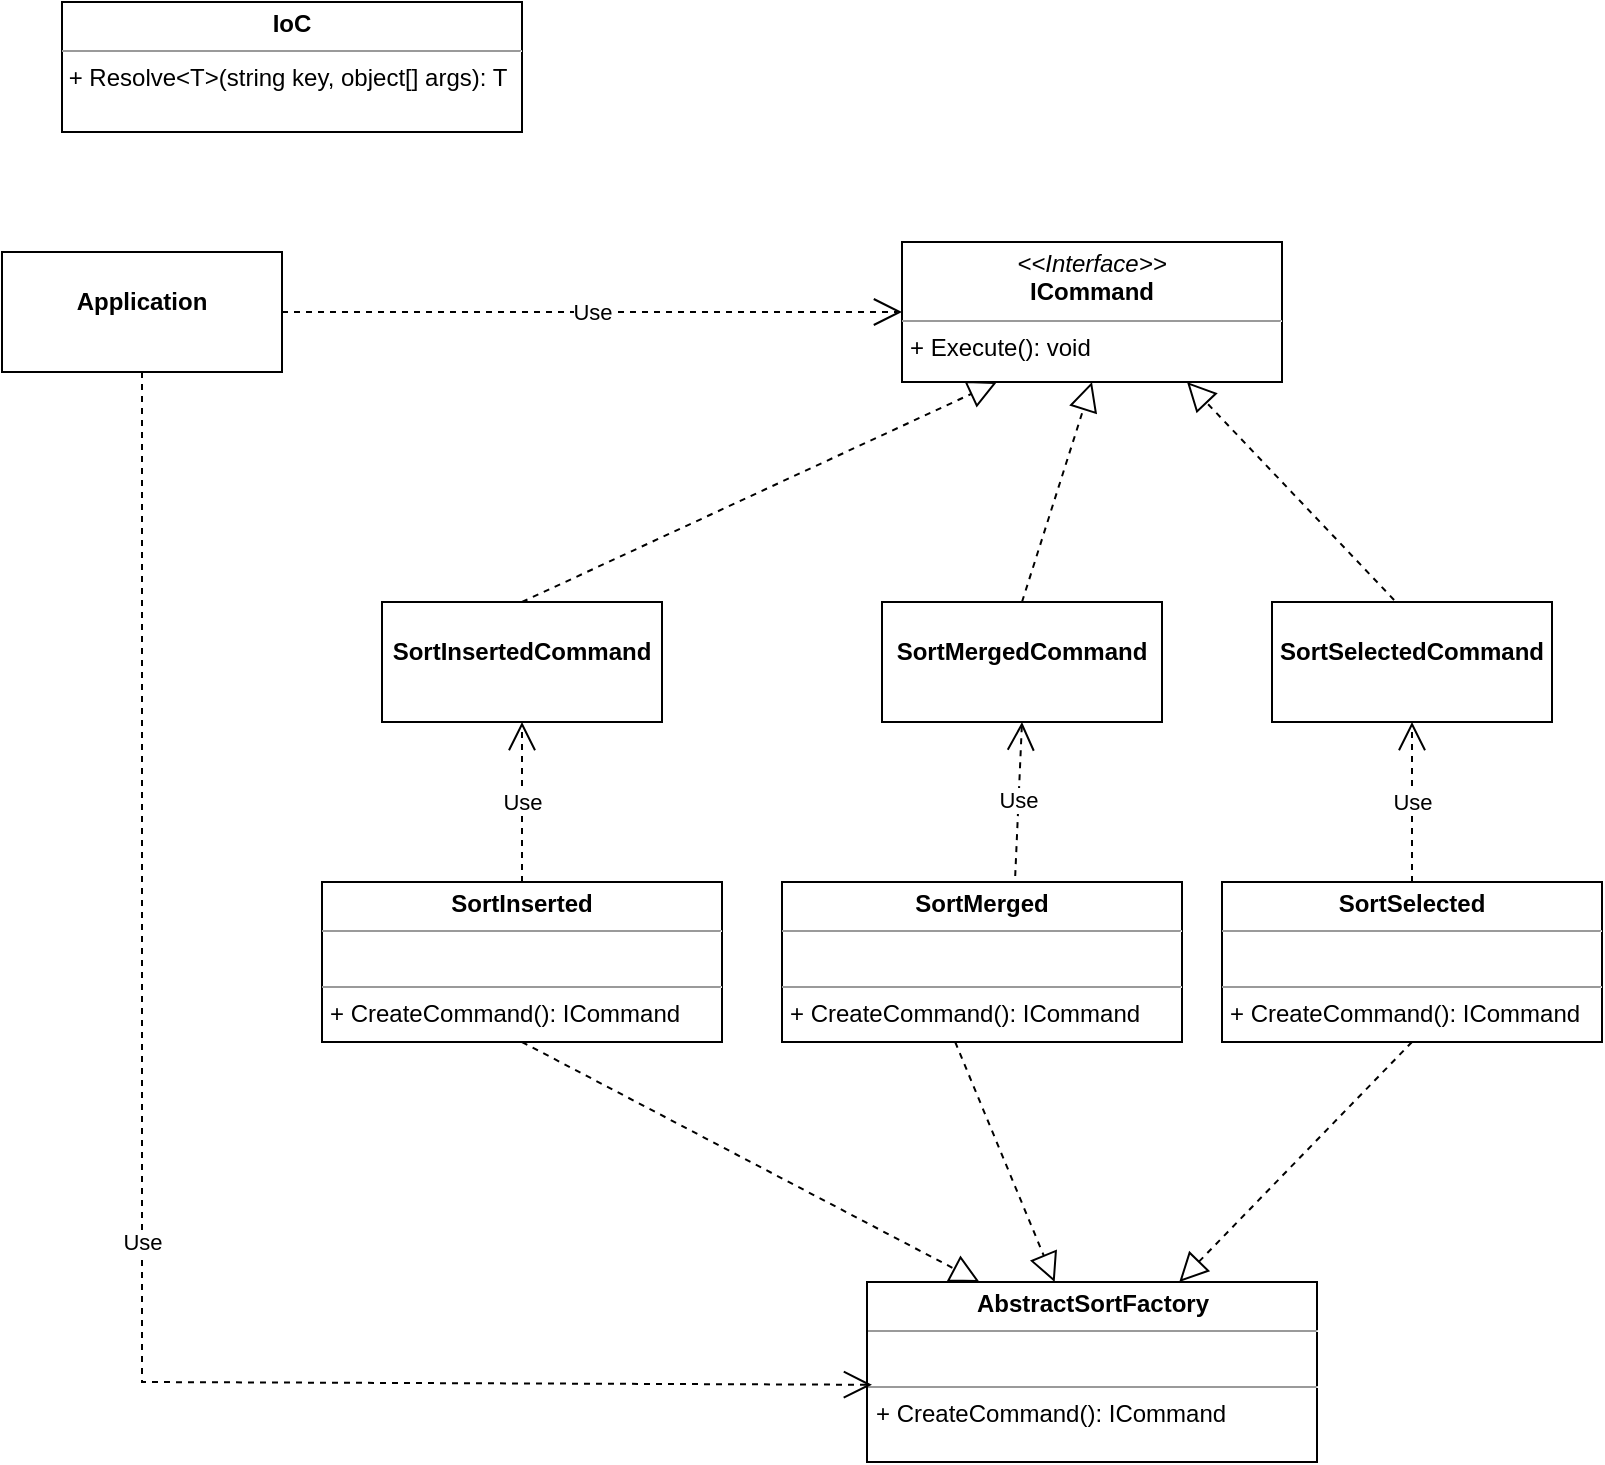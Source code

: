 <mxfile version="21.5.0" type="github" pages="2">
  <diagram id="C5RBs43oDa-KdzZeNtuy" name="Page-1">
    <mxGraphModel dx="1434" dy="908" grid="1" gridSize="10" guides="1" tooltips="1" connect="1" arrows="1" fold="1" page="1" pageScale="1" pageWidth="827" pageHeight="1169" math="0" shadow="0">
      <root>
        <mxCell id="WIyWlLk6GJQsqaUBKTNV-0" />
        <mxCell id="WIyWlLk6GJQsqaUBKTNV-1" parent="WIyWlLk6GJQsqaUBKTNV-0" />
        <mxCell id="_O13XTmmpQAEjjd1Edn_-1" value="&lt;p style=&quot;margin:0px;margin-top:4px;text-align:center;&quot;&gt;&lt;i&gt;&amp;lt;&amp;lt;Interface&amp;gt;&amp;gt;&lt;/i&gt;&lt;br&gt;&lt;b&gt;ICommand&lt;/b&gt;&lt;/p&gt;&lt;hr size=&quot;1&quot;&gt;&lt;p style=&quot;margin:0px;margin-left:4px;&quot;&gt;&lt;span style=&quot;background-color: initial;&quot;&gt;+ Execute(): void&amp;nbsp;&lt;/span&gt;&lt;br&gt;&lt;/p&gt;" style="verticalAlign=top;align=left;overflow=fill;fontSize=12;fontFamily=Helvetica;html=1;whiteSpace=wrap;" vertex="1" parent="WIyWlLk6GJQsqaUBKTNV-1">
          <mxGeometry x="460" y="160" width="190" height="70" as="geometry" />
        </mxCell>
        <mxCell id="_O13XTmmpQAEjjd1Edn_-2" value="&lt;p style=&quot;margin:0px;margin-top:4px;text-align:center;&quot;&gt;&lt;br&gt;&lt;b&gt;SortInsertedCommand&lt;/b&gt;&lt;/p&gt;" style="verticalAlign=top;align=left;overflow=fill;fontSize=12;fontFamily=Helvetica;html=1;whiteSpace=wrap;" vertex="1" parent="WIyWlLk6GJQsqaUBKTNV-1">
          <mxGeometry x="200" y="340" width="140" height="60" as="geometry" />
        </mxCell>
        <mxCell id="_O13XTmmpQAEjjd1Edn_-3" value="&lt;p style=&quot;margin:0px;margin-top:4px;text-align:center;&quot;&gt;&lt;br&gt;&lt;b&gt;SortMergedCommand&lt;/b&gt;&lt;/p&gt;" style="verticalAlign=top;align=left;overflow=fill;fontSize=12;fontFamily=Helvetica;html=1;whiteSpace=wrap;" vertex="1" parent="WIyWlLk6GJQsqaUBKTNV-1">
          <mxGeometry x="450" y="340" width="140" height="60" as="geometry" />
        </mxCell>
        <mxCell id="_O13XTmmpQAEjjd1Edn_-4" value="&lt;p style=&quot;margin:0px;margin-top:4px;text-align:center;&quot;&gt;&lt;br&gt;&lt;b&gt;SortSelectedCommand&lt;/b&gt;&lt;/p&gt;" style="verticalAlign=top;align=left;overflow=fill;fontSize=12;fontFamily=Helvetica;html=1;whiteSpace=wrap;" vertex="1" parent="WIyWlLk6GJQsqaUBKTNV-1">
          <mxGeometry x="645" y="340" width="140" height="60" as="geometry" />
        </mxCell>
        <mxCell id="_O13XTmmpQAEjjd1Edn_-5" value="" style="endArrow=block;dashed=1;endFill=0;endSize=12;html=1;rounded=0;entryX=0.25;entryY=1;entryDx=0;entryDy=0;exitX=0.5;exitY=0;exitDx=0;exitDy=0;" edge="1" parent="WIyWlLk6GJQsqaUBKTNV-1" source="_O13XTmmpQAEjjd1Edn_-2" target="_O13XTmmpQAEjjd1Edn_-1">
          <mxGeometry width="160" relative="1" as="geometry">
            <mxPoint x="320" y="470" as="sourcePoint" />
            <mxPoint x="480" y="470" as="targetPoint" />
          </mxGeometry>
        </mxCell>
        <mxCell id="_O13XTmmpQAEjjd1Edn_-6" value="" style="endArrow=block;dashed=1;endFill=0;endSize=12;html=1;rounded=0;exitX=0.5;exitY=0;exitDx=0;exitDy=0;exitPerimeter=0;entryX=0.5;entryY=1;entryDx=0;entryDy=0;" edge="1" parent="WIyWlLk6GJQsqaUBKTNV-1" source="_O13XTmmpQAEjjd1Edn_-3" target="_O13XTmmpQAEjjd1Edn_-1">
          <mxGeometry width="160" relative="1" as="geometry">
            <mxPoint x="580" y="270" as="sourcePoint" />
            <mxPoint x="570" y="140" as="targetPoint" />
          </mxGeometry>
        </mxCell>
        <mxCell id="_O13XTmmpQAEjjd1Edn_-7" value="" style="endArrow=block;dashed=1;endFill=0;endSize=12;html=1;rounded=0;entryX=0.75;entryY=1;entryDx=0;entryDy=0;exitX=0.436;exitY=-0.017;exitDx=0;exitDy=0;exitPerimeter=0;" edge="1" parent="WIyWlLk6GJQsqaUBKTNV-1" source="_O13XTmmpQAEjjd1Edn_-4" target="_O13XTmmpQAEjjd1Edn_-1">
          <mxGeometry width="160" relative="1" as="geometry">
            <mxPoint x="460" y="220" as="sourcePoint" />
            <mxPoint x="595" y="160" as="targetPoint" />
          </mxGeometry>
        </mxCell>
        <object label="&lt;p style=&quot;margin:0px;margin-top:4px;text-align:center;&quot;&gt;&lt;b&gt;IoC&lt;/b&gt;&lt;/p&gt;&lt;hr size=&quot;1&quot;&gt;&lt;p style=&quot;margin:0px;margin-left:4px;&quot;&gt;&lt;/p&gt;&amp;nbsp;+ Resolve&amp;lt;T&amp;gt;(string key, object[] args): T" ew="df" id="_O13XTmmpQAEjjd1Edn_-11">
          <mxCell style="verticalAlign=top;align=left;overflow=fill;fontSize=12;fontFamily=Helvetica;html=1;whiteSpace=wrap;" vertex="1" parent="WIyWlLk6GJQsqaUBKTNV-1">
            <mxGeometry x="40" y="40" width="230" height="65" as="geometry" />
          </mxCell>
        </object>
        <mxCell id="_O13XTmmpQAEjjd1Edn_-13" value="Use" style="endArrow=open;endSize=12;dashed=1;html=1;rounded=0;entryX=0;entryY=0.5;entryDx=0;entryDy=0;" edge="1" parent="WIyWlLk6GJQsqaUBKTNV-1" source="_O13XTmmpQAEjjd1Edn_-33" target="_O13XTmmpQAEjjd1Edn_-1">
          <mxGeometry width="160" relative="1" as="geometry">
            <mxPoint x="255" y="230" as="sourcePoint" />
            <mxPoint x="400" y="230" as="targetPoint" />
          </mxGeometry>
        </mxCell>
        <mxCell id="_O13XTmmpQAEjjd1Edn_-20" value="&lt;p style=&quot;margin:0px;margin-top:4px;text-align:center;&quot;&gt;&lt;b style=&quot;border-color: var(--border-color);&quot;&gt;AbstractSortFactory&lt;/b&gt;&lt;br&gt;&lt;/p&gt;&lt;hr size=&quot;1&quot;&gt;&lt;p style=&quot;margin:0px;margin-left:4px;&quot;&gt;&lt;br&gt;&lt;/p&gt;&lt;hr size=&quot;1&quot;&gt;&lt;p style=&quot;margin:0px;margin-left:4px;&quot;&gt;&lt;span style=&quot;border-color: var(--border-color); text-align: center;&quot;&gt;+ CreateCommand():&amp;nbsp;&lt;span style=&quot;border-color: var(--border-color);&quot;&gt;ICommand&lt;/span&gt;&lt;/span&gt;&lt;br&gt;&lt;/p&gt;" style="verticalAlign=top;align=left;overflow=fill;fontSize=12;fontFamily=Helvetica;html=1;whiteSpace=wrap;" vertex="1" parent="WIyWlLk6GJQsqaUBKTNV-1">
          <mxGeometry x="442.5" y="680" width="225" height="90" as="geometry" />
        </mxCell>
        <mxCell id="_O13XTmmpQAEjjd1Edn_-22" value="&lt;p style=&quot;margin:0px;margin-top:4px;text-align:center;&quot;&gt;&lt;b style=&quot;border-color: var(--border-color);&quot;&gt;SortInserted&lt;/b&gt;&lt;br&gt;&lt;/p&gt;&lt;hr size=&quot;1&quot;&gt;&lt;p style=&quot;margin:0px;margin-left:4px;&quot;&gt;&lt;br&gt;&lt;/p&gt;&lt;hr size=&quot;1&quot;&gt;&lt;p style=&quot;margin:0px;margin-left:4px;&quot;&gt;+ CreateCommand():&amp;nbsp;&lt;span style=&quot;border-color: var(--border-color); text-align: center;&quot;&gt;ICommand&lt;/span&gt;&lt;br&gt;&lt;/p&gt;" style="verticalAlign=top;align=left;overflow=fill;fontSize=12;fontFamily=Helvetica;html=1;whiteSpace=wrap;" vertex="1" parent="WIyWlLk6GJQsqaUBKTNV-1">
          <mxGeometry x="170" y="480" width="200" height="80" as="geometry" />
        </mxCell>
        <mxCell id="_O13XTmmpQAEjjd1Edn_-23" value="&lt;p style=&quot;margin:0px;margin-top:4px;text-align:center;&quot;&gt;&lt;b style=&quot;border-color: var(--border-color);&quot;&gt;SortMerged&lt;/b&gt;&lt;br&gt;&lt;/p&gt;&lt;hr size=&quot;1&quot;&gt;&lt;p style=&quot;margin:0px;margin-left:4px;&quot;&gt;&lt;br&gt;&lt;/p&gt;&lt;hr size=&quot;1&quot;&gt;&lt;p style=&quot;margin:0px;margin-left:4px;&quot;&gt;+ CreateCommand():&amp;nbsp;&lt;span style=&quot;border-color: var(--border-color); text-align: center;&quot;&gt;ICommand&lt;/span&gt;&lt;br&gt;&lt;/p&gt;" style="verticalAlign=top;align=left;overflow=fill;fontSize=12;fontFamily=Helvetica;html=1;whiteSpace=wrap;" vertex="1" parent="WIyWlLk6GJQsqaUBKTNV-1">
          <mxGeometry x="400" y="480" width="200" height="80" as="geometry" />
        </mxCell>
        <mxCell id="_O13XTmmpQAEjjd1Edn_-24" value="&lt;p style=&quot;margin:0px;margin-top:4px;text-align:center;&quot;&gt;&lt;b style=&quot;border-color: var(--border-color);&quot;&gt;SortSelected&lt;/b&gt;&lt;br&gt;&lt;/p&gt;&lt;hr size=&quot;1&quot;&gt;&lt;p style=&quot;margin:0px;margin-left:4px;&quot;&gt;&lt;br&gt;&lt;/p&gt;&lt;hr size=&quot;1&quot;&gt;&lt;p style=&quot;margin:0px;margin-left:4px;&quot;&gt;+ CreateCommand():&amp;nbsp;&lt;span style=&quot;border-color: var(--border-color); text-align: center;&quot;&gt;ICommand&lt;/span&gt;&lt;br&gt;&lt;/p&gt;" style="verticalAlign=top;align=left;overflow=fill;fontSize=12;fontFamily=Helvetica;html=1;whiteSpace=wrap;" vertex="1" parent="WIyWlLk6GJQsqaUBKTNV-1">
          <mxGeometry x="620" y="480" width="190" height="80" as="geometry" />
        </mxCell>
        <mxCell id="_O13XTmmpQAEjjd1Edn_-25" value="" style="endArrow=block;dashed=1;endFill=0;endSize=12;html=1;rounded=0;exitX=0.5;exitY=1;exitDx=0;exitDy=0;" edge="1" parent="WIyWlLk6GJQsqaUBKTNV-1" source="_O13XTmmpQAEjjd1Edn_-24" target="_O13XTmmpQAEjjd1Edn_-20">
          <mxGeometry width="160" relative="1" as="geometry">
            <mxPoint x="450" y="870" as="sourcePoint" />
            <mxPoint x="500" y="790" as="targetPoint" />
          </mxGeometry>
        </mxCell>
        <mxCell id="_O13XTmmpQAEjjd1Edn_-26" value="" style="endArrow=block;dashed=1;endFill=0;endSize=12;html=1;rounded=0;exitX=0.433;exitY=1;exitDx=0;exitDy=0;exitPerimeter=0;" edge="1" parent="WIyWlLk6GJQsqaUBKTNV-1" source="_O13XTmmpQAEjjd1Edn_-23" target="_O13XTmmpQAEjjd1Edn_-20">
          <mxGeometry width="160" relative="1" as="geometry">
            <mxPoint x="280" y="850" as="sourcePoint" />
            <mxPoint x="440" y="850" as="targetPoint" />
          </mxGeometry>
        </mxCell>
        <mxCell id="_O13XTmmpQAEjjd1Edn_-27" value="" style="endArrow=block;dashed=1;endFill=0;endSize=12;html=1;rounded=0;exitX=0.5;exitY=1;exitDx=0;exitDy=0;entryX=0.25;entryY=0;entryDx=0;entryDy=0;" edge="1" parent="WIyWlLk6GJQsqaUBKTNV-1" source="_O13XTmmpQAEjjd1Edn_-22" target="_O13XTmmpQAEjjd1Edn_-20">
          <mxGeometry width="160" relative="1" as="geometry">
            <mxPoint x="90" y="860" as="sourcePoint" />
            <mxPoint x="250" y="860" as="targetPoint" />
          </mxGeometry>
        </mxCell>
        <mxCell id="_O13XTmmpQAEjjd1Edn_-30" value="Use" style="endArrow=open;endSize=12;dashed=1;html=1;rounded=0;entryX=0.5;entryY=1;entryDx=0;entryDy=0;exitX=0.5;exitY=0;exitDx=0;exitDy=0;" edge="1" parent="WIyWlLk6GJQsqaUBKTNV-1" source="_O13XTmmpQAEjjd1Edn_-22" target="_O13XTmmpQAEjjd1Edn_-2">
          <mxGeometry width="160" relative="1" as="geometry">
            <mxPoint x="330" y="570" as="sourcePoint" />
            <mxPoint x="490" y="570" as="targetPoint" />
          </mxGeometry>
        </mxCell>
        <mxCell id="_O13XTmmpQAEjjd1Edn_-31" value="Use" style="endArrow=open;endSize=12;dashed=1;html=1;rounded=0;entryX=0.5;entryY=1;entryDx=0;entryDy=0;exitX=0.583;exitY=-0.037;exitDx=0;exitDy=0;exitPerimeter=0;" edge="1" parent="WIyWlLk6GJQsqaUBKTNV-1" source="_O13XTmmpQAEjjd1Edn_-23" target="_O13XTmmpQAEjjd1Edn_-3">
          <mxGeometry width="160" relative="1" as="geometry">
            <mxPoint x="330" y="570" as="sourcePoint" />
            <mxPoint x="490" y="570" as="targetPoint" />
          </mxGeometry>
        </mxCell>
        <mxCell id="_O13XTmmpQAEjjd1Edn_-32" value="Use" style="endArrow=open;endSize=12;dashed=1;html=1;rounded=0;entryX=0.5;entryY=1;entryDx=0;entryDy=0;exitX=0.5;exitY=0;exitDx=0;exitDy=0;" edge="1" parent="WIyWlLk6GJQsqaUBKTNV-1" source="_O13XTmmpQAEjjd1Edn_-24" target="_O13XTmmpQAEjjd1Edn_-4">
          <mxGeometry width="160" relative="1" as="geometry">
            <mxPoint x="330" y="570" as="sourcePoint" />
            <mxPoint x="490" y="570" as="targetPoint" />
          </mxGeometry>
        </mxCell>
        <mxCell id="_O13XTmmpQAEjjd1Edn_-33" value="&lt;p style=&quot;margin:0px;margin-top:4px;text-align:center;&quot;&gt;&lt;br&gt;&lt;b&gt;Application&lt;/b&gt;&lt;/p&gt;" style="verticalAlign=top;align=left;overflow=fill;fontSize=12;fontFamily=Helvetica;html=1;whiteSpace=wrap;" vertex="1" parent="WIyWlLk6GJQsqaUBKTNV-1">
          <mxGeometry x="10" y="165" width="140" height="60" as="geometry" />
        </mxCell>
        <mxCell id="_O13XTmmpQAEjjd1Edn_-34" value="Use" style="endArrow=open;endSize=12;dashed=1;html=1;rounded=0;entryX=0.011;entryY=0.571;entryDx=0;entryDy=0;entryPerimeter=0;exitX=0.5;exitY=1;exitDx=0;exitDy=0;" edge="1" parent="WIyWlLk6GJQsqaUBKTNV-1" source="_O13XTmmpQAEjjd1Edn_-33" target="_O13XTmmpQAEjjd1Edn_-20">
          <mxGeometry width="160" relative="1" as="geometry">
            <mxPoint x="260" y="790" as="sourcePoint" />
            <mxPoint x="420" y="790" as="targetPoint" />
            <Array as="points">
              <mxPoint x="80" y="730" />
            </Array>
          </mxGeometry>
        </mxCell>
      </root>
    </mxGraphModel>
  </diagram>
  <diagram name="Копия Page-1" id="2J_Evy3QPu0zTtRoiJBw">
    <mxGraphModel dx="1434" dy="908" grid="1" gridSize="10" guides="1" tooltips="1" connect="1" arrows="1" fold="1" page="1" pageScale="1" pageWidth="827" pageHeight="1169" math="0" shadow="0">
      <root>
        <mxCell id="cjBT3rUuxeIWuU0J4Wrc-0" />
        <mxCell id="cjBT3rUuxeIWuU0J4Wrc-1" parent="cjBT3rUuxeIWuU0J4Wrc-0" />
        <mxCell id="cjBT3rUuxeIWuU0J4Wrc-2" value="&lt;p style=&quot;margin:0px;margin-top:4px;text-align:center;&quot;&gt;&lt;i&gt;&amp;lt;&amp;lt;Interface&amp;gt;&amp;gt;&lt;/i&gt;&lt;br&gt;&lt;b&gt;ICommand&lt;/b&gt;&lt;/p&gt;&lt;hr size=&quot;1&quot;&gt;&lt;p style=&quot;margin:0px;margin-left:4px;&quot;&gt;&lt;br&gt;&lt;/p&gt;&lt;p style=&quot;margin:0px;margin-left:4px;&quot;&gt;+ Execute(): void&amp;nbsp;&lt;br&gt;&lt;/p&gt;" style="verticalAlign=top;align=left;overflow=fill;fontSize=12;fontFamily=Helvetica;html=1;whiteSpace=wrap;" vertex="1" parent="cjBT3rUuxeIWuU0J4Wrc-1">
          <mxGeometry x="500" y="180" width="190" height="100" as="geometry" />
        </mxCell>
        <mxCell id="cjBT3rUuxeIWuU0J4Wrc-3" value="&lt;p style=&quot;margin:0px;margin-top:4px;text-align:center;&quot;&gt;&lt;br&gt;&lt;b&gt;SortInsertedCommand&lt;/b&gt;&lt;/p&gt;" style="verticalAlign=top;align=left;overflow=fill;fontSize=12;fontFamily=Helvetica;html=1;whiteSpace=wrap;" vertex="1" parent="cjBT3rUuxeIWuU0J4Wrc-1">
          <mxGeometry x="390" y="340" width="140" height="60" as="geometry" />
        </mxCell>
        <mxCell id="cjBT3rUuxeIWuU0J4Wrc-4" value="&lt;p style=&quot;margin:0px;margin-top:4px;text-align:center;&quot;&gt;&lt;br&gt;&lt;b&gt;SortMergedCommand&lt;/b&gt;&lt;/p&gt;" style="verticalAlign=top;align=left;overflow=fill;fontSize=12;fontFamily=Helvetica;html=1;whiteSpace=wrap;" vertex="1" parent="cjBT3rUuxeIWuU0J4Wrc-1">
          <mxGeometry x="530" y="420" width="140" height="60" as="geometry" />
        </mxCell>
        <mxCell id="cjBT3rUuxeIWuU0J4Wrc-5" value="&lt;p style=&quot;margin:0px;margin-top:4px;text-align:center;&quot;&gt;&lt;br&gt;&lt;b&gt;SortSelectedCommand&lt;/b&gt;&lt;/p&gt;" style="verticalAlign=top;align=left;overflow=fill;fontSize=12;fontFamily=Helvetica;html=1;whiteSpace=wrap;" vertex="1" parent="cjBT3rUuxeIWuU0J4Wrc-1">
          <mxGeometry x="670" y="340" width="140" height="60" as="geometry" />
        </mxCell>
        <mxCell id="cjBT3rUuxeIWuU0J4Wrc-6" value="" style="endArrow=block;dashed=1;endFill=0;endSize=12;html=1;rounded=0;entryX=0.25;entryY=1;entryDx=0;entryDy=0;exitX=0.5;exitY=0;exitDx=0;exitDy=0;" edge="1" parent="cjBT3rUuxeIWuU0J4Wrc-1" source="cjBT3rUuxeIWuU0J4Wrc-3" target="cjBT3rUuxeIWuU0J4Wrc-2">
          <mxGeometry width="160" relative="1" as="geometry">
            <mxPoint x="320" y="470" as="sourcePoint" />
            <mxPoint x="480" y="470" as="targetPoint" />
          </mxGeometry>
        </mxCell>
        <mxCell id="cjBT3rUuxeIWuU0J4Wrc-7" value="" style="endArrow=block;dashed=1;endFill=0;endSize=12;html=1;rounded=0;exitX=0.5;exitY=0;exitDx=0;exitDy=0;exitPerimeter=0;entryX=0.5;entryY=1;entryDx=0;entryDy=0;" edge="1" parent="cjBT3rUuxeIWuU0J4Wrc-1" source="cjBT3rUuxeIWuU0J4Wrc-4" target="cjBT3rUuxeIWuU0J4Wrc-2">
          <mxGeometry width="160" relative="1" as="geometry">
            <mxPoint x="580" y="270" as="sourcePoint" />
            <mxPoint x="570" y="140" as="targetPoint" />
          </mxGeometry>
        </mxCell>
        <mxCell id="cjBT3rUuxeIWuU0J4Wrc-8" value="" style="endArrow=block;dashed=1;endFill=0;endSize=12;html=1;rounded=0;entryX=0.75;entryY=1;entryDx=0;entryDy=0;exitX=0.436;exitY=-0.017;exitDx=0;exitDy=0;exitPerimeter=0;" edge="1" parent="cjBT3rUuxeIWuU0J4Wrc-1" source="cjBT3rUuxeIWuU0J4Wrc-5" target="cjBT3rUuxeIWuU0J4Wrc-2">
          <mxGeometry width="160" relative="1" as="geometry">
            <mxPoint x="460" y="220" as="sourcePoint" />
            <mxPoint x="595" y="160" as="targetPoint" />
          </mxGeometry>
        </mxCell>
        <object label="&lt;p style=&quot;margin:0px;margin-top:4px;text-align:center;&quot;&gt;&lt;b&gt;IoC&lt;/b&gt;&lt;/p&gt;&lt;hr size=&quot;1&quot;&gt;&lt;p style=&quot;margin:0px;margin-left:4px;&quot;&gt;&lt;/p&gt;&amp;nbsp;+ Resolve&amp;lt;T&amp;gt;(string key, object[] args): T" ew="df" id="cjBT3rUuxeIWuU0J4Wrc-9">
          <mxCell style="verticalAlign=top;align=left;overflow=fill;fontSize=12;fontFamily=Helvetica;html=1;whiteSpace=wrap;" vertex="1" parent="cjBT3rUuxeIWuU0J4Wrc-1">
            <mxGeometry x="60" y="40" width="230" height="65" as="geometry" />
          </mxCell>
        </object>
        <mxCell id="cjBT3rUuxeIWuU0J4Wrc-10" value="Use" style="endArrow=open;endSize=12;dashed=1;html=1;rounded=0;entryX=0;entryY=0.5;entryDx=0;entryDy=0;exitX=1;exitY=0.5;exitDx=0;exitDy=0;" edge="1" parent="cjBT3rUuxeIWuU0J4Wrc-1" source="cjBT3rUuxeIWuU0J4Wrc-12" target="cjBT3rUuxeIWuU0J4Wrc-2">
          <mxGeometry width="160" relative="1" as="geometry">
            <mxPoint x="240" y="230" as="sourcePoint" />
            <mxPoint x="400" y="230" as="targetPoint" />
          </mxGeometry>
        </mxCell>
        <mxCell id="cjBT3rUuxeIWuU0J4Wrc-11" value="Use" style="endArrow=open;endSize=12;dashed=1;html=1;rounded=0;exitX=0.5;exitY=1;exitDx=0;exitDy=0;entryX=0.5;entryY=0;entryDx=0;entryDy=0;" edge="1" parent="cjBT3rUuxeIWuU0J4Wrc-1" source="cjBT3rUuxeIWuU0J4Wrc-9" target="cjBT3rUuxeIWuU0J4Wrc-12">
          <mxGeometry width="160" relative="1" as="geometry">
            <mxPoint x="120" y="670" as="sourcePoint" />
            <mxPoint x="280" y="670" as="targetPoint" />
          </mxGeometry>
        </mxCell>
        <mxCell id="cjBT3rUuxeIWuU0J4Wrc-12" value="&lt;p style=&quot;margin:0px;margin-top:4px;text-align:center;&quot;&gt;&lt;b style=&quot;border-color: var(--border-color);&quot;&gt;SortFactory&lt;/b&gt;&lt;br&gt;&lt;/p&gt;&lt;hr size=&quot;1&quot;&gt;&lt;p style=&quot;margin:0px;margin-left:4px;&quot;&gt;&lt;br&gt;&lt;/p&gt;&lt;hr size=&quot;1&quot;&gt;&lt;p style=&quot;margin:0px;margin-left:4px;&quot;&gt;&lt;span style=&quot;border-color: var(--border-color); text-align: center;&quot;&gt;+ Execute(): void&lt;/span&gt;&lt;br&gt;&lt;/p&gt;" style="verticalAlign=top;align=left;overflow=fill;fontSize=12;fontFamily=Helvetica;html=1;whiteSpace=wrap;" vertex="1" parent="cjBT3rUuxeIWuU0J4Wrc-1">
          <mxGeometry x="95" y="185" width="160" height="90" as="geometry" />
        </mxCell>
        <mxCell id="cjBT3rUuxeIWuU0J4Wrc-13" value="&lt;p style=&quot;margin:0px;margin-top:4px;text-align:center;&quot;&gt;&lt;b style=&quot;border-color: var(--border-color);&quot;&gt;AbstractSortFactory&lt;/b&gt;&lt;br&gt;&lt;/p&gt;&lt;hr size=&quot;1&quot;&gt;&lt;p style=&quot;margin:0px;margin-left:4px;&quot;&gt;&lt;br&gt;&lt;/p&gt;&lt;hr size=&quot;1&quot;&gt;&lt;p style=&quot;margin:0px;margin-left:4px;&quot;&gt;&lt;span style=&quot;border-color: var(--border-color); text-align: center;&quot;&gt;- ReadArray(): int[]&lt;br&gt;- WriteArray(int[]): void&lt;br&gt;- Sort(): void&lt;br&gt;+ Create():&amp;nbsp;&lt;span style=&quot;border-color: var(--border-color);&quot;&gt;AbstractSortFactory&lt;/span&gt;&lt;br&gt;+ Execute(): void&lt;/span&gt;&lt;br&gt;&lt;/p&gt;" style="verticalAlign=top;align=left;overflow=fill;fontSize=12;fontFamily=Helvetica;html=1;whiteSpace=wrap;" vertex="1" parent="cjBT3rUuxeIWuU0J4Wrc-1">
          <mxGeometry x="457.5" y="740" width="225" height="140" as="geometry" />
        </mxCell>
        <mxCell id="cjBT3rUuxeIWuU0J4Wrc-14" value="&lt;p style=&quot;margin:0px;margin-top:4px;text-align:center;&quot;&gt;&lt;b style=&quot;border-color: var(--border-color);&quot;&gt;SortInserted&lt;/b&gt;&lt;br&gt;&lt;/p&gt;&lt;hr size=&quot;1&quot;&gt;&lt;p style=&quot;margin:0px;margin-left:4px;&quot;&gt;&lt;br&gt;&lt;/p&gt;&lt;hr size=&quot;1&quot;&gt;&lt;p style=&quot;margin:0px;margin-left:4px;&quot;&gt;&lt;span style=&quot;border-color: var(--border-color); text-align: center;&quot;&gt;- Sort(): void&lt;/span&gt;&lt;br&gt;&lt;/p&gt;" style="verticalAlign=top;align=left;overflow=fill;fontSize=12;fontFamily=Helvetica;html=1;whiteSpace=wrap;" vertex="1" parent="cjBT3rUuxeIWuU0J4Wrc-1">
          <mxGeometry x="400" y="505" width="120" height="80" as="geometry" />
        </mxCell>
        <mxCell id="cjBT3rUuxeIWuU0J4Wrc-15" value="&lt;p style=&quot;margin:0px;margin-top:4px;text-align:center;&quot;&gt;&lt;b style=&quot;border-color: var(--border-color);&quot;&gt;SortMerged&lt;/b&gt;&lt;br&gt;&lt;/p&gt;&lt;hr size=&quot;1&quot;&gt;&lt;p style=&quot;margin:0px;margin-left:4px;&quot;&gt;&lt;br&gt;&lt;/p&gt;&lt;hr size=&quot;1&quot;&gt;&lt;p style=&quot;margin:0px;margin-left:4px;&quot;&gt;&lt;span style=&quot;border-color: var(--border-color); text-align: center;&quot;&gt;- Sort(): void&lt;/span&gt;&lt;br&gt;&lt;/p&gt;" style="verticalAlign=top;align=left;overflow=fill;fontSize=12;fontFamily=Helvetica;html=1;whiteSpace=wrap;" vertex="1" parent="cjBT3rUuxeIWuU0J4Wrc-1">
          <mxGeometry x="530" y="560" width="120" height="80" as="geometry" />
        </mxCell>
        <mxCell id="cjBT3rUuxeIWuU0J4Wrc-16" value="&lt;p style=&quot;margin:0px;margin-top:4px;text-align:center;&quot;&gt;&lt;b style=&quot;border-color: var(--border-color);&quot;&gt;SortSelected&lt;/b&gt;&lt;br&gt;&lt;/p&gt;&lt;hr size=&quot;1&quot;&gt;&lt;p style=&quot;margin:0px;margin-left:4px;&quot;&gt;&lt;br&gt;&lt;/p&gt;&lt;hr size=&quot;1&quot;&gt;&lt;p style=&quot;margin:0px;margin-left:4px;&quot;&gt;&lt;span style=&quot;border-color: var(--border-color); text-align: center;&quot;&gt;- Sort(): void&lt;/span&gt;&lt;br&gt;&lt;/p&gt;" style="verticalAlign=top;align=left;overflow=fill;fontSize=12;fontFamily=Helvetica;html=1;whiteSpace=wrap;" vertex="1" parent="cjBT3rUuxeIWuU0J4Wrc-1">
          <mxGeometry x="680" y="530" width="120" height="80" as="geometry" />
        </mxCell>
        <mxCell id="cjBT3rUuxeIWuU0J4Wrc-17" value="" style="endArrow=block;dashed=1;endFill=0;endSize=12;html=1;rounded=0;exitX=0.5;exitY=1;exitDx=0;exitDy=0;" edge="1" parent="cjBT3rUuxeIWuU0J4Wrc-1" source="cjBT3rUuxeIWuU0J4Wrc-16" target="cjBT3rUuxeIWuU0J4Wrc-13">
          <mxGeometry width="160" relative="1" as="geometry">
            <mxPoint x="450" y="870" as="sourcePoint" />
            <mxPoint x="500" y="790" as="targetPoint" />
          </mxGeometry>
        </mxCell>
        <mxCell id="cjBT3rUuxeIWuU0J4Wrc-18" value="" style="endArrow=block;dashed=1;endFill=0;endSize=12;html=1;rounded=0;exitX=0.433;exitY=1;exitDx=0;exitDy=0;exitPerimeter=0;" edge="1" parent="cjBT3rUuxeIWuU0J4Wrc-1" source="cjBT3rUuxeIWuU0J4Wrc-15" target="cjBT3rUuxeIWuU0J4Wrc-13">
          <mxGeometry width="160" relative="1" as="geometry">
            <mxPoint x="280" y="850" as="sourcePoint" />
            <mxPoint x="440" y="850" as="targetPoint" />
          </mxGeometry>
        </mxCell>
        <mxCell id="cjBT3rUuxeIWuU0J4Wrc-19" value="" style="endArrow=block;dashed=1;endFill=0;endSize=12;html=1;rounded=0;exitX=0.5;exitY=1;exitDx=0;exitDy=0;entryX=0.25;entryY=0;entryDx=0;entryDy=0;" edge="1" parent="cjBT3rUuxeIWuU0J4Wrc-1" source="cjBT3rUuxeIWuU0J4Wrc-14" target="cjBT3rUuxeIWuU0J4Wrc-13">
          <mxGeometry width="160" relative="1" as="geometry">
            <mxPoint x="90" y="860" as="sourcePoint" />
            <mxPoint x="250" y="860" as="targetPoint" />
          </mxGeometry>
        </mxCell>
        <mxCell id="cjBT3rUuxeIWuU0J4Wrc-20" value="Use" style="endArrow=open;endSize=12;dashed=1;html=1;rounded=0;entryX=0.5;entryY=1;entryDx=0;entryDy=0;exitX=0.5;exitY=0;exitDx=0;exitDy=0;" edge="1" parent="cjBT3rUuxeIWuU0J4Wrc-1" source="cjBT3rUuxeIWuU0J4Wrc-14" target="cjBT3rUuxeIWuU0J4Wrc-3">
          <mxGeometry width="160" relative="1" as="geometry">
            <mxPoint x="330" y="570" as="sourcePoint" />
            <mxPoint x="490" y="570" as="targetPoint" />
          </mxGeometry>
        </mxCell>
        <mxCell id="cjBT3rUuxeIWuU0J4Wrc-21" value="Use" style="endArrow=open;endSize=12;dashed=1;html=1;rounded=0;entryX=0.5;entryY=1;entryDx=0;entryDy=0;exitX=0.583;exitY=-0.037;exitDx=0;exitDy=0;exitPerimeter=0;" edge="1" parent="cjBT3rUuxeIWuU0J4Wrc-1" source="cjBT3rUuxeIWuU0J4Wrc-15" target="cjBT3rUuxeIWuU0J4Wrc-4">
          <mxGeometry width="160" relative="1" as="geometry">
            <mxPoint x="330" y="570" as="sourcePoint" />
            <mxPoint x="490" y="570" as="targetPoint" />
          </mxGeometry>
        </mxCell>
        <mxCell id="cjBT3rUuxeIWuU0J4Wrc-22" value="Use" style="endArrow=open;endSize=12;dashed=1;html=1;rounded=0;entryX=0.5;entryY=1;entryDx=0;entryDy=0;exitX=0.5;exitY=0;exitDx=0;exitDy=0;" edge="1" parent="cjBT3rUuxeIWuU0J4Wrc-1" source="cjBT3rUuxeIWuU0J4Wrc-16" target="cjBT3rUuxeIWuU0J4Wrc-5">
          <mxGeometry width="160" relative="1" as="geometry">
            <mxPoint x="330" y="570" as="sourcePoint" />
            <mxPoint x="490" y="570" as="targetPoint" />
          </mxGeometry>
        </mxCell>
        <mxCell id="cjBT3rUuxeIWuU0J4Wrc-23" value="&lt;p style=&quot;margin:0px;margin-top:4px;text-align:center;&quot;&gt;&lt;br&gt;&lt;b&gt;Client&lt;/b&gt;&lt;/p&gt;" style="verticalAlign=top;align=left;overflow=fill;fontSize=12;fontFamily=Helvetica;html=1;whiteSpace=wrap;" vertex="1" parent="cjBT3rUuxeIWuU0J4Wrc-1">
          <mxGeometry x="115" y="790" width="140" height="60" as="geometry" />
        </mxCell>
        <mxCell id="cjBT3rUuxeIWuU0J4Wrc-24" value="Use" style="endArrow=open;endSize=12;dashed=1;html=1;rounded=0;entryX=0.011;entryY=0.571;entryDx=0;entryDy=0;entryPerimeter=0;exitX=1;exitY=0.5;exitDx=0;exitDy=0;" edge="1" parent="cjBT3rUuxeIWuU0J4Wrc-1" source="cjBT3rUuxeIWuU0J4Wrc-23" target="cjBT3rUuxeIWuU0J4Wrc-13">
          <mxGeometry width="160" relative="1" as="geometry">
            <mxPoint x="260" y="790" as="sourcePoint" />
            <mxPoint x="420" y="790" as="targetPoint" />
          </mxGeometry>
        </mxCell>
      </root>
    </mxGraphModel>
  </diagram>
</mxfile>
